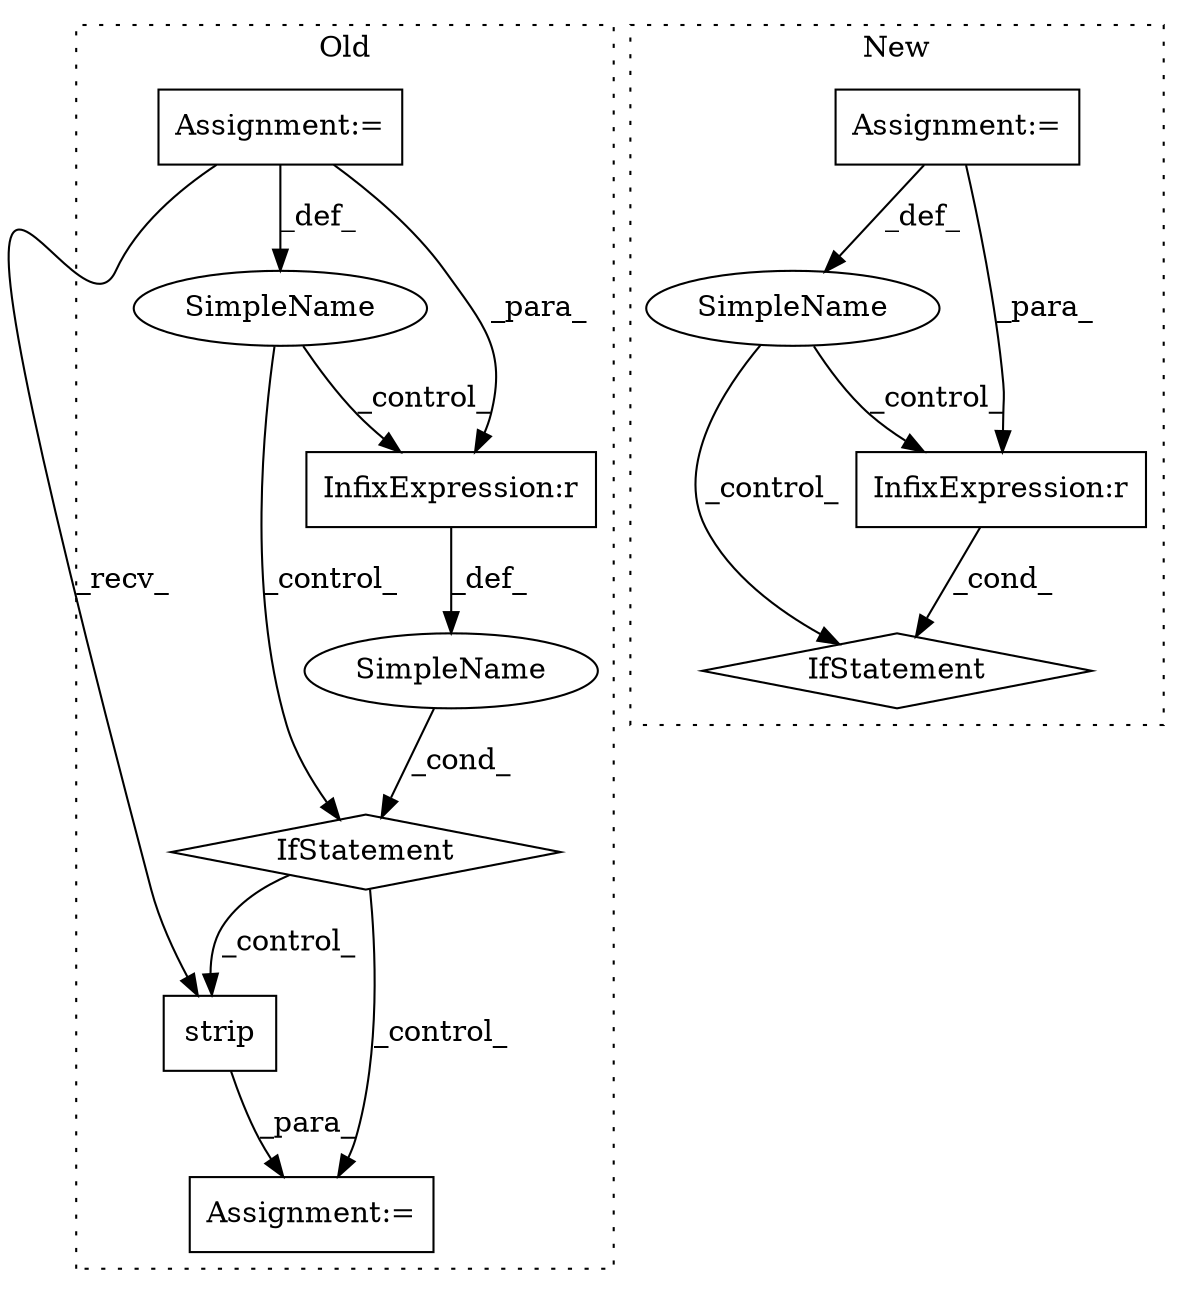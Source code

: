digraph G {
subgraph cluster0 {
1 [label="strip" a="32" s="6465" l="7" shape="box"];
3 [label="Assignment:=" a="7" s="6435" l="1" shape="box"];
4 [label="SimpleName" a="42" s="" l="" shape="ellipse"];
5 [label="IfStatement" a="25" s="6401,6413" l="4,2" shape="diamond"];
6 [label="SimpleName" a="42" s="" l="" shape="ellipse"];
7 [label="InfixExpression:r" a="27" s="6408" l="4" shape="box"];
9 [label="Assignment:=" a="7" s="4539" l="1" shape="box"];
label = "Old";
style="dotted";
}
subgraph cluster1 {
2 [label="IfStatement" a="25" s="6711,6758" l="4,2" shape="diamond"];
8 [label="Assignment:=" a="7" s="4899" l="1" shape="box"];
10 [label="SimpleName" a="42" s="" l="" shape="ellipse"];
11 [label="InfixExpression:r" a="27" s="6718" l="4" shape="box"];
label = "New";
style="dotted";
}
1 -> 3 [label="_para_"];
4 -> 5 [label="_cond_"];
5 -> 1 [label="_control_"];
5 -> 3 [label="_control_"];
6 -> 5 [label="_control_"];
6 -> 7 [label="_control_"];
7 -> 4 [label="_def_"];
8 -> 10 [label="_def_"];
8 -> 11 [label="_para_"];
9 -> 6 [label="_def_"];
9 -> 7 [label="_para_"];
9 -> 1 [label="_recv_"];
10 -> 2 [label="_control_"];
10 -> 11 [label="_control_"];
11 -> 2 [label="_cond_"];
}